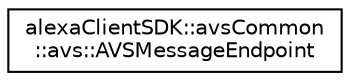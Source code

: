 digraph "Graphical Class Hierarchy"
{
  edge [fontname="Helvetica",fontsize="10",labelfontname="Helvetica",labelfontsize="10"];
  node [fontname="Helvetica",fontsize="10",shape=record];
  rankdir="LR";
  Node0 [label="alexaClientSDK::avsCommon\l::avs::AVSMessageEndpoint",height=0.2,width=0.4,color="black", fillcolor="white", style="filled",URL="$structalexa_client_s_d_k_1_1avs_common_1_1avs_1_1_a_v_s_message_endpoint.html"];
}
